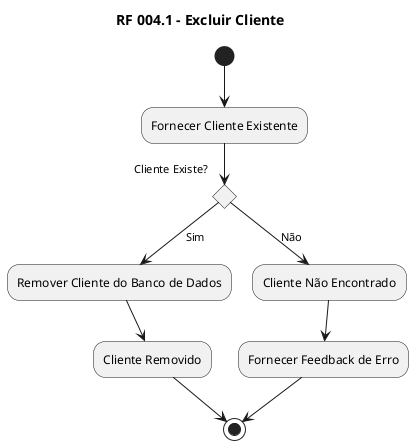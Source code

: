 @startuml activityDiagramRF004.1

title RF 004.1 - Excluir Cliente

(*) --> "Fornecer Cliente Existente"

if "Cliente Existe?" then
  -->[Sim] "Remover Cliente do Banco de Dados"
  --> "Cliente Removido"
  --> (*)
else
  -->[Não] "Cliente Não Encontrado"
  --> "Fornecer Feedback de Erro"
  --> (*)
endif

@enduml